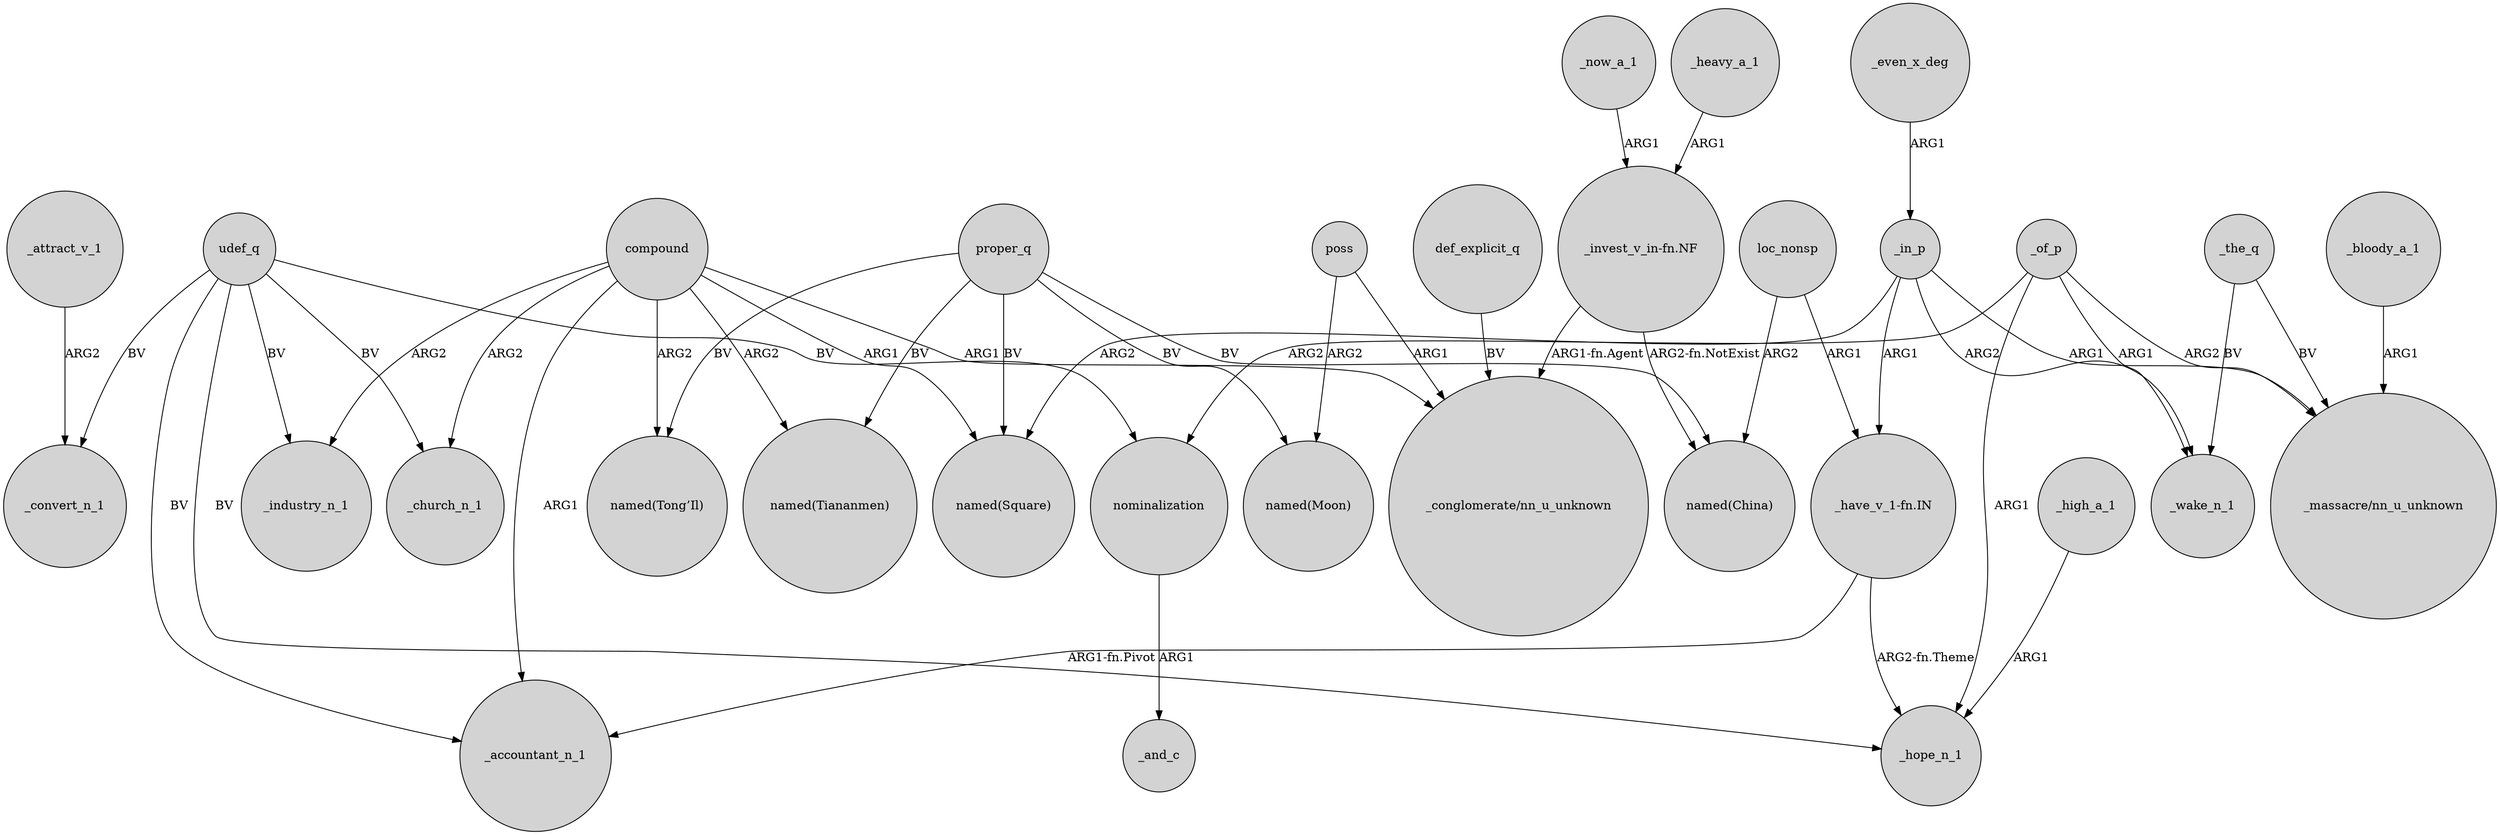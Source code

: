 digraph {
	node [shape=circle style=filled]
	"_invest_v_in-fn.NF" -> "_conglomerate/nn_u_unknown" [label="ARG1-fn.Agent"]
	compound -> _church_n_1 [label=ARG2]
	_the_q -> _wake_n_1 [label=BV]
	nominalization -> _and_c [label=ARG1]
	udef_q -> _convert_n_1 [label=BV]
	_in_p -> "_massacre/nn_u_unknown" [label=ARG1]
	compound -> "named(Tiananmen)" [label=ARG2]
	compound -> _accountant_n_1 [label=ARG1]
	loc_nonsp -> "named(China)" [label=ARG2]
	def_explicit_q -> "_conglomerate/nn_u_unknown" [label=BV]
	proper_q -> "named(Tong’Il)" [label=BV]
	poss -> "named(Moon)" [label=ARG2]
	_attract_v_1 -> _convert_n_1 [label=ARG2]
	_in_p -> "_have_v_1-fn.IN" [label=ARG1]
	_the_q -> "_massacre/nn_u_unknown" [label=BV]
	compound -> "named(Tong’Il)" [label=ARG2]
	_of_p -> _wake_n_1 [label=ARG1]
	proper_q -> "named(Moon)" [label=BV]
	_in_p -> "named(Square)" [label=ARG2]
	compound -> _industry_n_1 [label=ARG2]
	_in_p -> _wake_n_1 [label=ARG2]
	_of_p -> _hope_n_1 [label=ARG1]
	_heavy_a_1 -> "_invest_v_in-fn.NF" [label=ARG1]
	_of_p -> nominalization [label=ARG2]
	compound -> "named(Square)" [label=ARG1]
	_even_x_deg -> _in_p [label=ARG1]
	udef_q -> nominalization [label=BV]
	compound -> "_conglomerate/nn_u_unknown" [label=ARG1]
	poss -> "_conglomerate/nn_u_unknown" [label=ARG1]
	proper_q -> "named(China)" [label=BV]
	proper_q -> "named(Square)" [label=BV]
	_bloody_a_1 -> "_massacre/nn_u_unknown" [label=ARG1]
	udef_q -> _accountant_n_1 [label=BV]
	udef_q -> _church_n_1 [label=BV]
	_now_a_1 -> "_invest_v_in-fn.NF" [label=ARG1]
	"_invest_v_in-fn.NF" -> "named(China)" [label="ARG2-fn.NotExist"]
	"_have_v_1-fn.IN" -> _hope_n_1 [label="ARG2-fn.Theme"]
	proper_q -> "named(Tiananmen)" [label=BV]
	"_have_v_1-fn.IN" -> _accountant_n_1 [label="ARG1-fn.Pivot"]
	_high_a_1 -> _hope_n_1 [label=ARG1]
	_of_p -> "_massacre/nn_u_unknown" [label=ARG2]
	udef_q -> _industry_n_1 [label=BV]
	loc_nonsp -> "_have_v_1-fn.IN" [label=ARG1]
	udef_q -> _hope_n_1 [label=BV]
}
